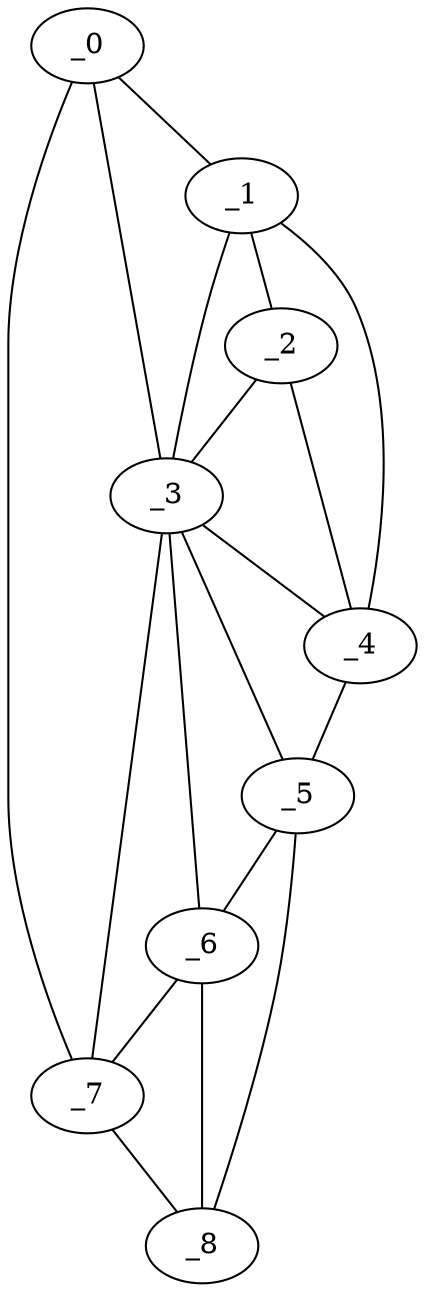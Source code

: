 graph "obj11__60.gxl" {
	_0	 [x=17,
		y=34];
	_1	 [x=31,
		y=23];
	_0 -- _1	 [valence=1];
	_3	 [x=38,
		y=45];
	_0 -- _3	 [valence=2];
	_7	 [x=99,
		y=100];
	_0 -- _7	 [valence=1];
	_2	 [x=36,
		y=23];
	_1 -- _2	 [valence=1];
	_1 -- _3	 [valence=2];
	_4	 [x=46,
		y=21];
	_1 -- _4	 [valence=1];
	_2 -- _3	 [valence=2];
	_2 -- _4	 [valence=2];
	_3 -- _4	 [valence=1];
	_5	 [x=51,
		y=21];
	_3 -- _5	 [valence=2];
	_6	 [x=63,
		y=47];
	_3 -- _6	 [valence=1];
	_3 -- _7	 [valence=1];
	_4 -- _5	 [valence=1];
	_5 -- _6	 [valence=2];
	_8	 [x=117,
		y=32];
	_5 -- _8	 [valence=1];
	_6 -- _7	 [valence=2];
	_6 -- _8	 [valence=1];
	_7 -- _8	 [valence=1];
}
